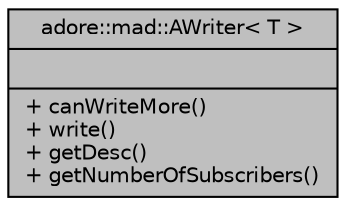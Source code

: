 digraph "adore::mad::AWriter&lt; T &gt;"
{
 // LATEX_PDF_SIZE
  edge [fontname="Helvetica",fontsize="10",labelfontname="Helvetica",labelfontsize="10"];
  node [fontname="Helvetica",fontsize="10",shape=record];
  Node1 [label="{adore::mad::AWriter\< T \>\n||+ canWriteMore()\l+ write()\l+ getDesc()\l+ getNumberOfSubscribers()\l}",height=0.2,width=0.4,color="black", fillcolor="grey75", style="filled", fontcolor="black",tooltip=" "];
}
